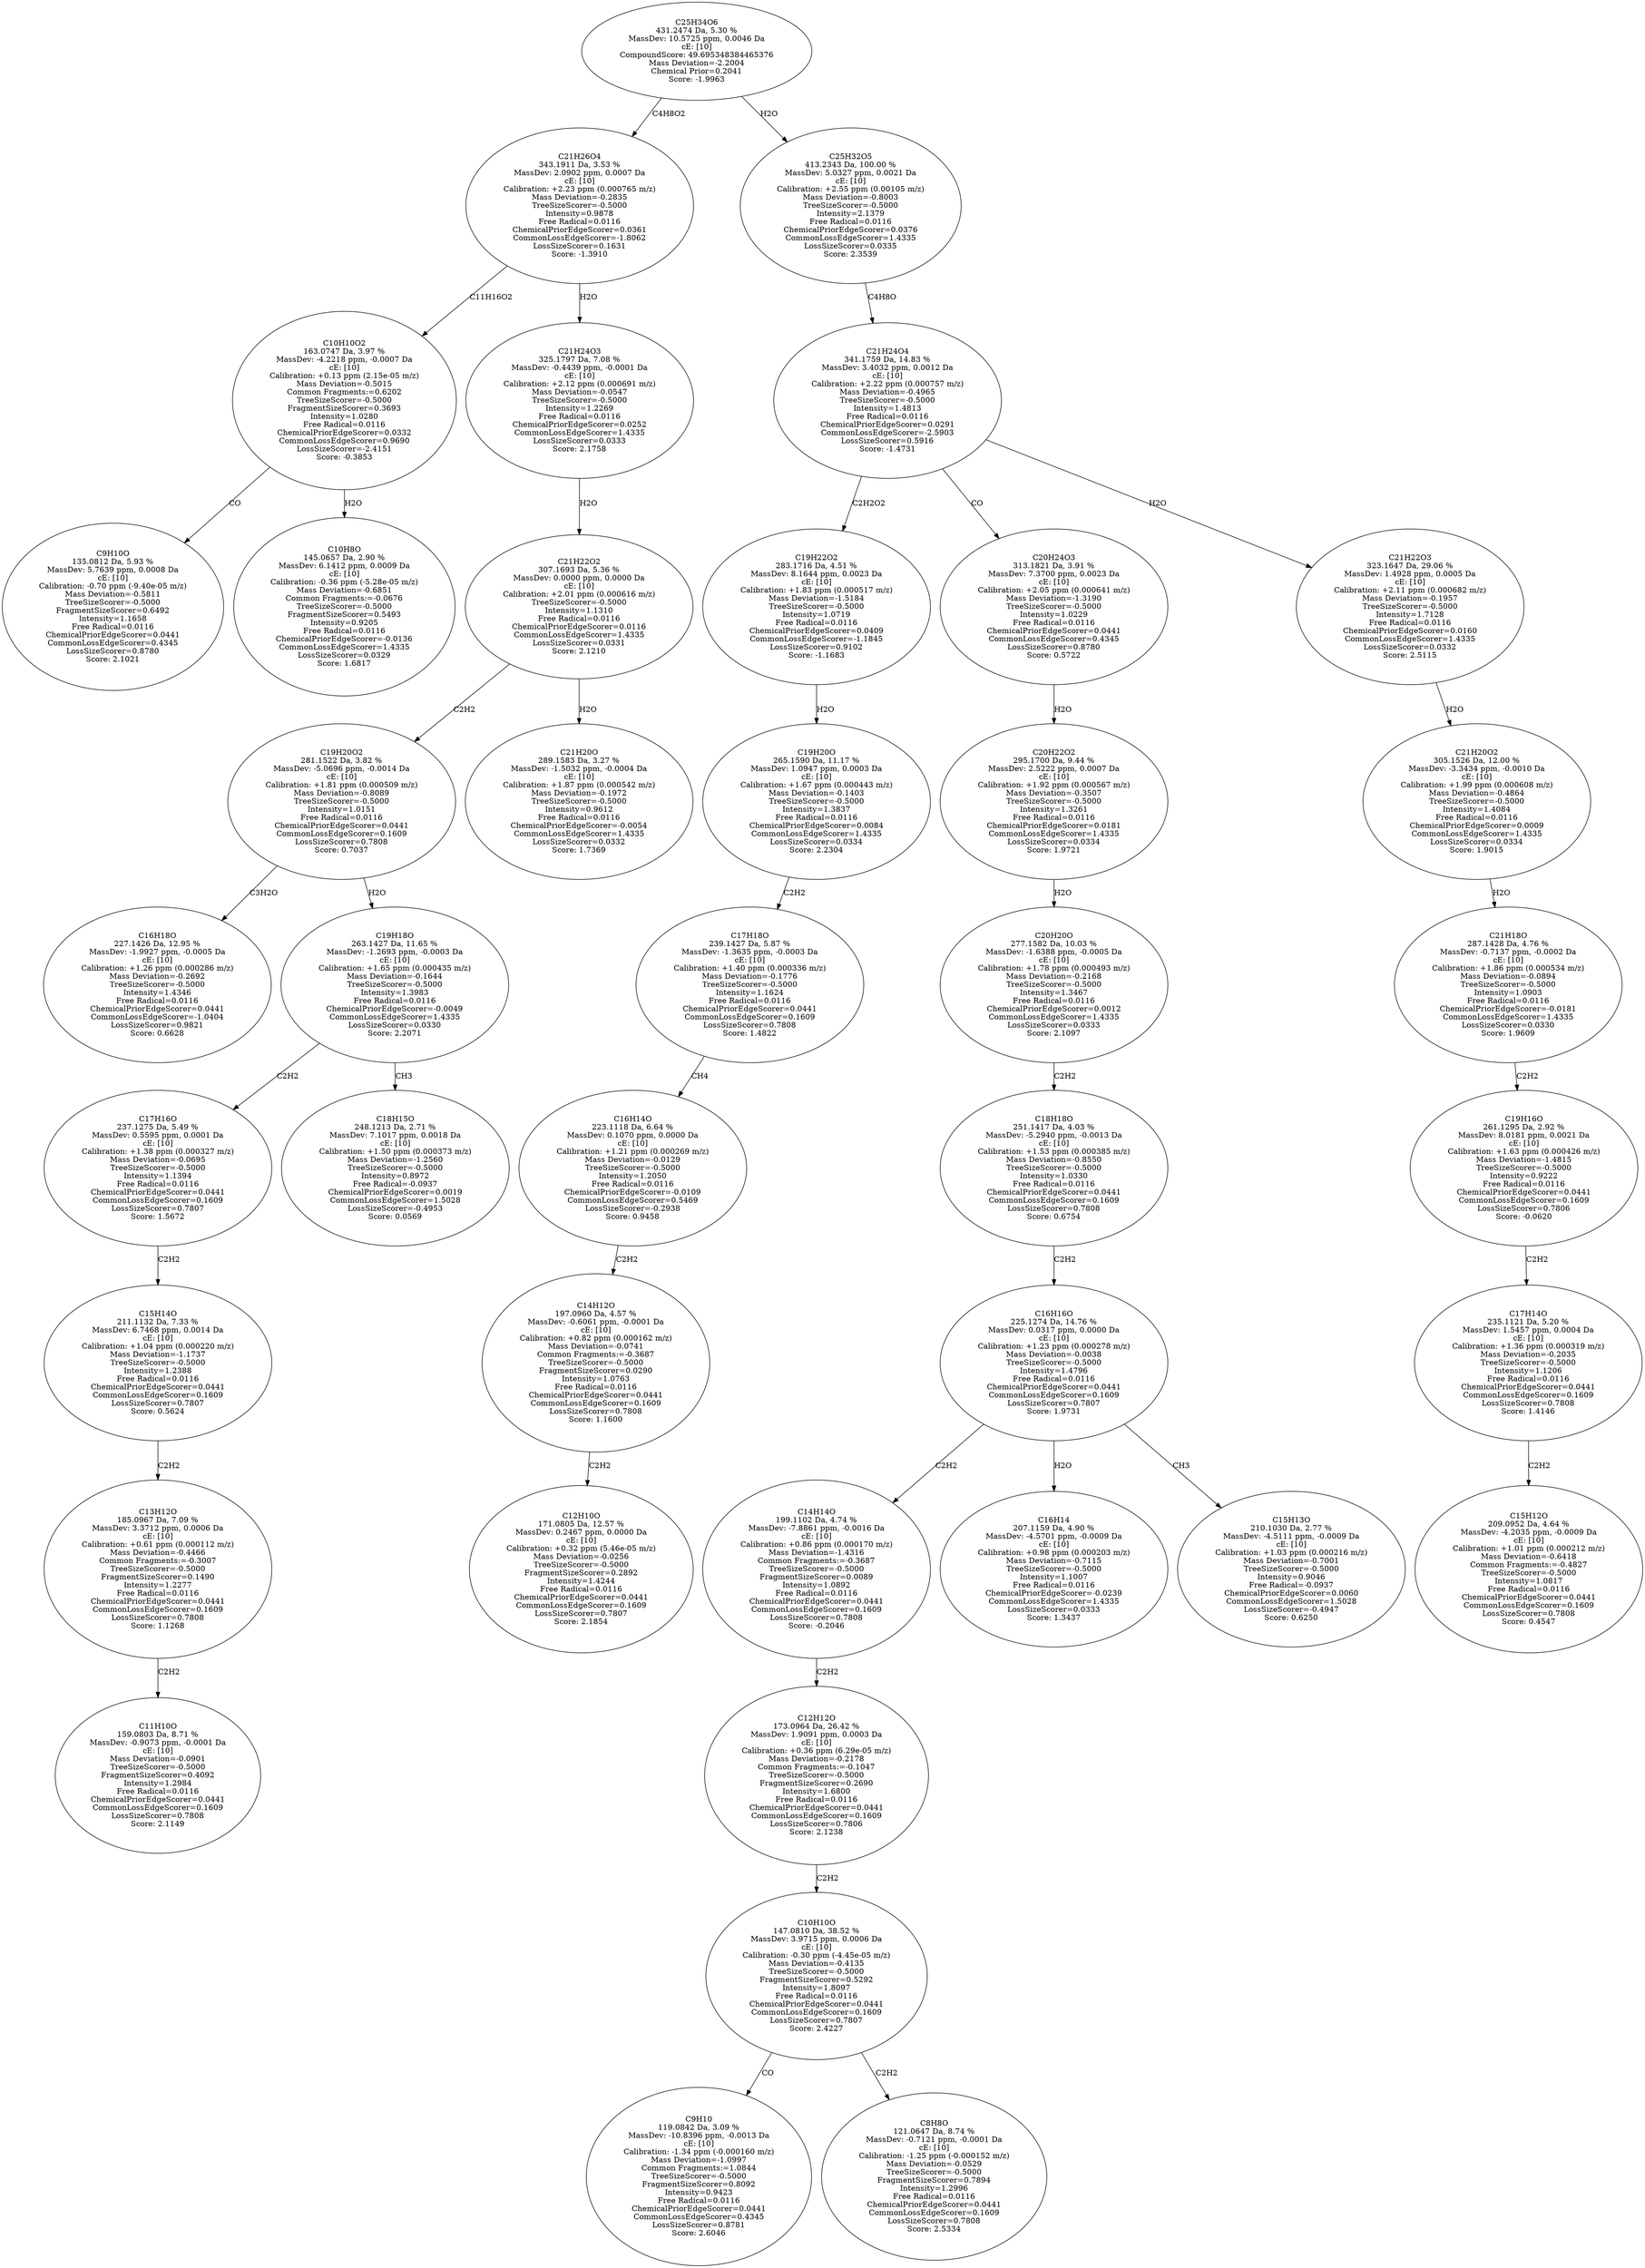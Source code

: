 strict digraph {
v1 [label="C9H10O\n135.0812 Da, 5.93 %\nMassDev: 5.7639 ppm, 0.0008 Da\ncE: [10]\nCalibration: -0.70 ppm (-9.40e-05 m/z)\nMass Deviation=-0.5811\nTreeSizeScorer=-0.5000\nFragmentSizeScorer=0.6492\nIntensity=1.1658\nFree Radical=0.0116\nChemicalPriorEdgeScorer=0.0441\nCommonLossEdgeScorer=0.4345\nLossSizeScorer=0.8780\nScore: 2.1021"];
v2 [label="C10H8O\n145.0657 Da, 2.90 %\nMassDev: 6.1412 ppm, 0.0009 Da\ncE: [10]\nCalibration: -0.36 ppm (-5.28e-05 m/z)\nMass Deviation=-0.6851\nCommon Fragments:=-0.0676\nTreeSizeScorer=-0.5000\nFragmentSizeScorer=0.5493\nIntensity=0.9205\nFree Radical=0.0116\nChemicalPriorEdgeScorer=-0.0136\nCommonLossEdgeScorer=1.4335\nLossSizeScorer=0.0329\nScore: 1.6817"];
v3 [label="C10H10O2\n163.0747 Da, 3.97 %\nMassDev: -4.2218 ppm, -0.0007 Da\ncE: [10]\nCalibration: +0.13 ppm (2.15e-05 m/z)\nMass Deviation=-0.5015\nCommon Fragments:=0.6202\nTreeSizeScorer=-0.5000\nFragmentSizeScorer=0.3693\nIntensity=1.0280\nFree Radical=0.0116\nChemicalPriorEdgeScorer=0.0332\nCommonLossEdgeScorer=0.9690\nLossSizeScorer=-2.4151\nScore: -0.3853"];
v4 [label="C16H18O\n227.1426 Da, 12.95 %\nMassDev: -1.9927 ppm, -0.0005 Da\ncE: [10]\nCalibration: +1.26 ppm (0.000286 m/z)\nMass Deviation=-0.2692\nTreeSizeScorer=-0.5000\nIntensity=1.4346\nFree Radical=0.0116\nChemicalPriorEdgeScorer=0.0441\nCommonLossEdgeScorer=-1.0404\nLossSizeScorer=0.9821\nScore: 0.6628"];
v5 [label="C11H10O\n159.0803 Da, 8.71 %\nMassDev: -0.9073 ppm, -0.0001 Da\ncE: [10]\nMass Deviation=-0.0901\nTreeSizeScorer=-0.5000\nFragmentSizeScorer=0.4092\nIntensity=1.2984\nFree Radical=0.0116\nChemicalPriorEdgeScorer=0.0441\nCommonLossEdgeScorer=0.1609\nLossSizeScorer=0.7808\nScore: 2.1149"];
v6 [label="C13H12O\n185.0967 Da, 7.09 %\nMassDev: 3.3712 ppm, 0.0006 Da\ncE: [10]\nCalibration: +0.61 ppm (0.000112 m/z)\nMass Deviation=-0.4466\nCommon Fragments:=-0.3007\nTreeSizeScorer=-0.5000\nFragmentSizeScorer=0.1490\nIntensity=1.2277\nFree Radical=0.0116\nChemicalPriorEdgeScorer=0.0441\nCommonLossEdgeScorer=0.1609\nLossSizeScorer=0.7808\nScore: 1.1268"];
v7 [label="C15H14O\n211.1132 Da, 7.33 %\nMassDev: 6.7468 ppm, 0.0014 Da\ncE: [10]\nCalibration: +1.04 ppm (0.000220 m/z)\nMass Deviation=-1.1737\nTreeSizeScorer=-0.5000\nIntensity=1.2388\nFree Radical=0.0116\nChemicalPriorEdgeScorer=0.0441\nCommonLossEdgeScorer=0.1609\nLossSizeScorer=0.7807\nScore: 0.5624"];
v8 [label="C17H16O\n237.1275 Da, 5.49 %\nMassDev: 0.5595 ppm, 0.0001 Da\ncE: [10]\nCalibration: +1.38 ppm (0.000327 m/z)\nMass Deviation=-0.0695\nTreeSizeScorer=-0.5000\nIntensity=1.1394\nFree Radical=0.0116\nChemicalPriorEdgeScorer=0.0441\nCommonLossEdgeScorer=0.1609\nLossSizeScorer=0.7807\nScore: 1.5672"];
v9 [label="C18H15O\n248.1213 Da, 2.71 %\nMassDev: 7.1017 ppm, 0.0018 Da\ncE: [10]\nCalibration: +1.50 ppm (0.000373 m/z)\nMass Deviation=-1.2560\nTreeSizeScorer=-0.5000\nIntensity=0.8972\nFree Radical=-0.0937\nChemicalPriorEdgeScorer=0.0019\nCommonLossEdgeScorer=1.5028\nLossSizeScorer=-0.4953\nScore: 0.0569"];
v10 [label="C19H18O\n263.1427 Da, 11.65 %\nMassDev: -1.2693 ppm, -0.0003 Da\ncE: [10]\nCalibration: +1.65 ppm (0.000435 m/z)\nMass Deviation=-0.1644\nTreeSizeScorer=-0.5000\nIntensity=1.3983\nFree Radical=0.0116\nChemicalPriorEdgeScorer=-0.0049\nCommonLossEdgeScorer=1.4335\nLossSizeScorer=0.0330\nScore: 2.2071"];
v11 [label="C19H20O2\n281.1522 Da, 3.82 %\nMassDev: -5.0696 ppm, -0.0014 Da\ncE: [10]\nCalibration: +1.81 ppm (0.000509 m/z)\nMass Deviation=-0.8089\nTreeSizeScorer=-0.5000\nIntensity=1.0151\nFree Radical=0.0116\nChemicalPriorEdgeScorer=0.0441\nCommonLossEdgeScorer=0.1609\nLossSizeScorer=0.7808\nScore: 0.7037"];
v12 [label="C21H20O\n289.1583 Da, 3.27 %\nMassDev: -1.5032 ppm, -0.0004 Da\ncE: [10]\nCalibration: +1.87 ppm (0.000542 m/z)\nMass Deviation=-0.1972\nTreeSizeScorer=-0.5000\nIntensity=0.9612\nFree Radical=0.0116\nChemicalPriorEdgeScorer=-0.0054\nCommonLossEdgeScorer=1.4335\nLossSizeScorer=0.0332\nScore: 1.7369"];
v13 [label="C21H22O2\n307.1693 Da, 5.36 %\nMassDev: 0.0000 ppm, 0.0000 Da\ncE: [10]\nCalibration: +2.01 ppm (0.000616 m/z)\nTreeSizeScorer=-0.5000\nIntensity=1.1310\nFree Radical=0.0116\nChemicalPriorEdgeScorer=0.0116\nCommonLossEdgeScorer=1.4335\nLossSizeScorer=0.0331\nScore: 2.1210"];
v14 [label="C21H24O3\n325.1797 Da, 7.08 %\nMassDev: -0.4439 ppm, -0.0001 Da\ncE: [10]\nCalibration: +2.12 ppm (0.000691 m/z)\nMass Deviation=-0.0547\nTreeSizeScorer=-0.5000\nIntensity=1.2269\nFree Radical=0.0116\nChemicalPriorEdgeScorer=0.0252\nCommonLossEdgeScorer=1.4335\nLossSizeScorer=0.0333\nScore: 2.1758"];
v15 [label="C21H26O4\n343.1911 Da, 3.53 %\nMassDev: 2.0902 ppm, 0.0007 Da\ncE: [10]\nCalibration: +2.23 ppm (0.000765 m/z)\nMass Deviation=-0.2835\nTreeSizeScorer=-0.5000\nIntensity=0.9878\nFree Radical=0.0116\nChemicalPriorEdgeScorer=0.0361\nCommonLossEdgeScorer=-1.8062\nLossSizeScorer=0.1631\nScore: -1.3910"];
v16 [label="C12H10O\n171.0805 Da, 12.57 %\nMassDev: 0.2467 ppm, 0.0000 Da\ncE: [10]\nCalibration: +0.32 ppm (5.46e-05 m/z)\nMass Deviation=-0.0256\nTreeSizeScorer=-0.5000\nFragmentSizeScorer=0.2892\nIntensity=1.4244\nFree Radical=0.0116\nChemicalPriorEdgeScorer=0.0441\nCommonLossEdgeScorer=0.1609\nLossSizeScorer=0.7807\nScore: 2.1854"];
v17 [label="C14H12O\n197.0960 Da, 4.57 %\nMassDev: -0.6061 ppm, -0.0001 Da\ncE: [10]\nCalibration: +0.82 ppm (0.000162 m/z)\nMass Deviation=-0.0741\nCommon Fragments:=-0.3687\nTreeSizeScorer=-0.5000\nFragmentSizeScorer=0.0290\nIntensity=1.0763\nFree Radical=0.0116\nChemicalPriorEdgeScorer=0.0441\nCommonLossEdgeScorer=0.1609\nLossSizeScorer=0.7808\nScore: 1.1600"];
v18 [label="C16H14O\n223.1118 Da, 6.64 %\nMassDev: 0.1070 ppm, 0.0000 Da\ncE: [10]\nCalibration: +1.21 ppm (0.000269 m/z)\nMass Deviation=-0.0129\nTreeSizeScorer=-0.5000\nIntensity=1.2050\nFree Radical=0.0116\nChemicalPriorEdgeScorer=-0.0109\nCommonLossEdgeScorer=0.5469\nLossSizeScorer=-0.2938\nScore: 0.9458"];
v19 [label="C17H18O\n239.1427 Da, 5.87 %\nMassDev: -1.3635 ppm, -0.0003 Da\ncE: [10]\nCalibration: +1.40 ppm (0.000336 m/z)\nMass Deviation=-0.1776\nTreeSizeScorer=-0.5000\nIntensity=1.1624\nFree Radical=0.0116\nChemicalPriorEdgeScorer=0.0441\nCommonLossEdgeScorer=0.1609\nLossSizeScorer=0.7808\nScore: 1.4822"];
v20 [label="C19H20O\n265.1590 Da, 11.17 %\nMassDev: 1.0947 ppm, 0.0003 Da\ncE: [10]\nCalibration: +1.67 ppm (0.000443 m/z)\nMass Deviation=-0.1403\nTreeSizeScorer=-0.5000\nIntensity=1.3837\nFree Radical=0.0116\nChemicalPriorEdgeScorer=0.0084\nCommonLossEdgeScorer=1.4335\nLossSizeScorer=0.0334\nScore: 2.2304"];
v21 [label="C19H22O2\n283.1716 Da, 4.51 %\nMassDev: 8.1644 ppm, 0.0023 Da\ncE: [10]\nCalibration: +1.83 ppm (0.000517 m/z)\nMass Deviation=-1.5184\nTreeSizeScorer=-0.5000\nIntensity=1.0719\nFree Radical=0.0116\nChemicalPriorEdgeScorer=0.0409\nCommonLossEdgeScorer=-1.1845\nLossSizeScorer=0.9102\nScore: -1.1683"];
v22 [label="C9H10\n119.0842 Da, 3.09 %\nMassDev: -10.8396 ppm, -0.0013 Da\ncE: [10]\nCalibration: -1.34 ppm (-0.000160 m/z)\nMass Deviation=-1.0997\nCommon Fragments:=1.0844\nTreeSizeScorer=-0.5000\nFragmentSizeScorer=0.8092\nIntensity=0.9423\nFree Radical=0.0116\nChemicalPriorEdgeScorer=0.0441\nCommonLossEdgeScorer=0.4345\nLossSizeScorer=0.8781\nScore: 2.6046"];
v23 [label="C8H8O\n121.0647 Da, 8.74 %\nMassDev: -0.7121 ppm, -0.0001 Da\ncE: [10]\nCalibration: -1.25 ppm (-0.000152 m/z)\nMass Deviation=-0.0529\nTreeSizeScorer=-0.5000\nFragmentSizeScorer=0.7894\nIntensity=1.2996\nFree Radical=0.0116\nChemicalPriorEdgeScorer=0.0441\nCommonLossEdgeScorer=0.1609\nLossSizeScorer=0.7808\nScore: 2.5334"];
v24 [label="C10H10O\n147.0810 Da, 38.52 %\nMassDev: 3.9715 ppm, 0.0006 Da\ncE: [10]\nCalibration: -0.30 ppm (-4.45e-05 m/z)\nMass Deviation=-0.4135\nTreeSizeScorer=-0.5000\nFragmentSizeScorer=0.5292\nIntensity=1.8097\nFree Radical=0.0116\nChemicalPriorEdgeScorer=0.0441\nCommonLossEdgeScorer=0.1609\nLossSizeScorer=0.7807\nScore: 2.4227"];
v25 [label="C12H12O\n173.0964 Da, 26.42 %\nMassDev: 1.9091 ppm, 0.0003 Da\ncE: [10]\nCalibration: +0.36 ppm (6.29e-05 m/z)\nMass Deviation=-0.2178\nCommon Fragments:=-0.1047\nTreeSizeScorer=-0.5000\nFragmentSizeScorer=0.2690\nIntensity=1.6800\nFree Radical=0.0116\nChemicalPriorEdgeScorer=0.0441\nCommonLossEdgeScorer=0.1609\nLossSizeScorer=0.7806\nScore: 2.1238"];
v26 [label="C14H14O\n199.1102 Da, 4.74 %\nMassDev: -7.8861 ppm, -0.0016 Da\ncE: [10]\nCalibration: +0.86 ppm (0.000170 m/z)\nMass Deviation=-1.4316\nCommon Fragments:=-0.3687\nTreeSizeScorer=-0.5000\nFragmentSizeScorer=0.0089\nIntensity=1.0892\nFree Radical=0.0116\nChemicalPriorEdgeScorer=0.0441\nCommonLossEdgeScorer=0.1609\nLossSizeScorer=0.7808\nScore: -0.2046"];
v27 [label="C16H14\n207.1159 Da, 4.90 %\nMassDev: -4.5701 ppm, -0.0009 Da\ncE: [10]\nCalibration: +0.98 ppm (0.000203 m/z)\nMass Deviation=-0.7115\nTreeSizeScorer=-0.5000\nIntensity=1.1007\nFree Radical=0.0116\nChemicalPriorEdgeScorer=-0.0239\nCommonLossEdgeScorer=1.4335\nLossSizeScorer=0.0333\nScore: 1.3437"];
v28 [label="C15H13O\n210.1030 Da, 2.77 %\nMassDev: -4.5111 ppm, -0.0009 Da\ncE: [10]\nCalibration: +1.03 ppm (0.000216 m/z)\nMass Deviation=-0.7001\nTreeSizeScorer=-0.5000\nIntensity=0.9046\nFree Radical=-0.0937\nChemicalPriorEdgeScorer=0.0060\nCommonLossEdgeScorer=1.5028\nLossSizeScorer=-0.4947\nScore: 0.6250"];
v29 [label="C16H16O\n225.1274 Da, 14.76 %\nMassDev: 0.0317 ppm, 0.0000 Da\ncE: [10]\nCalibration: +1.23 ppm (0.000278 m/z)\nMass Deviation=-0.0038\nTreeSizeScorer=-0.5000\nIntensity=1.4796\nFree Radical=0.0116\nChemicalPriorEdgeScorer=0.0441\nCommonLossEdgeScorer=0.1609\nLossSizeScorer=0.7807\nScore: 1.9731"];
v30 [label="C18H18O\n251.1417 Da, 4.03 %\nMassDev: -5.2940 ppm, -0.0013 Da\ncE: [10]\nCalibration: +1.53 ppm (0.000385 m/z)\nMass Deviation=-0.8550\nTreeSizeScorer=-0.5000\nIntensity=1.0330\nFree Radical=0.0116\nChemicalPriorEdgeScorer=0.0441\nCommonLossEdgeScorer=0.1609\nLossSizeScorer=0.7808\nScore: 0.6754"];
v31 [label="C20H20O\n277.1582 Da, 10.03 %\nMassDev: -1.6388 ppm, -0.0005 Da\ncE: [10]\nCalibration: +1.78 ppm (0.000493 m/z)\nMass Deviation=-0.2168\nTreeSizeScorer=-0.5000\nIntensity=1.3467\nFree Radical=0.0116\nChemicalPriorEdgeScorer=0.0012\nCommonLossEdgeScorer=1.4335\nLossSizeScorer=0.0333\nScore: 2.1097"];
v32 [label="C20H22O2\n295.1700 Da, 9.44 %\nMassDev: 2.5222 ppm, 0.0007 Da\ncE: [10]\nCalibration: +1.92 ppm (0.000567 m/z)\nMass Deviation=-0.3507\nTreeSizeScorer=-0.5000\nIntensity=1.3261\nFree Radical=0.0116\nChemicalPriorEdgeScorer=0.0181\nCommonLossEdgeScorer=1.4335\nLossSizeScorer=0.0334\nScore: 1.9721"];
v33 [label="C20H24O3\n313.1821 Da, 3.91 %\nMassDev: 7.3700 ppm, 0.0023 Da\ncE: [10]\nCalibration: +2.05 ppm (0.000641 m/z)\nMass Deviation=-1.3190\nTreeSizeScorer=-0.5000\nIntensity=1.0229\nFree Radical=0.0116\nChemicalPriorEdgeScorer=0.0441\nCommonLossEdgeScorer=0.4345\nLossSizeScorer=0.8780\nScore: 0.5722"];
v34 [label="C15H12O\n209.0952 Da, 4.64 %\nMassDev: -4.2035 ppm, -0.0009 Da\ncE: [10]\nCalibration: +1.01 ppm (0.000212 m/z)\nMass Deviation=-0.6418\nCommon Fragments:=-0.4827\nTreeSizeScorer=-0.5000\nIntensity=1.0817\nFree Radical=0.0116\nChemicalPriorEdgeScorer=0.0441\nCommonLossEdgeScorer=0.1609\nLossSizeScorer=0.7808\nScore: 0.4547"];
v35 [label="C17H14O\n235.1121 Da, 5.20 %\nMassDev: 1.5457 ppm, 0.0004 Da\ncE: [10]\nCalibration: +1.36 ppm (0.000319 m/z)\nMass Deviation=-0.2035\nTreeSizeScorer=-0.5000\nIntensity=1.1206\nFree Radical=0.0116\nChemicalPriorEdgeScorer=0.0441\nCommonLossEdgeScorer=0.1609\nLossSizeScorer=0.7808\nScore: 1.4146"];
v36 [label="C19H16O\n261.1295 Da, 2.92 %\nMassDev: 8.0181 ppm, 0.0021 Da\ncE: [10]\nCalibration: +1.63 ppm (0.000426 m/z)\nMass Deviation=-1.4815\nTreeSizeScorer=-0.5000\nIntensity=0.9222\nFree Radical=0.0116\nChemicalPriorEdgeScorer=0.0441\nCommonLossEdgeScorer=0.1609\nLossSizeScorer=0.7806\nScore: -0.0620"];
v37 [label="C21H18O\n287.1428 Da, 4.76 %\nMassDev: -0.7137 ppm, -0.0002 Da\ncE: [10]\nCalibration: +1.86 ppm (0.000534 m/z)\nMass Deviation=-0.0894\nTreeSizeScorer=-0.5000\nIntensity=1.0903\nFree Radical=0.0116\nChemicalPriorEdgeScorer=-0.0181\nCommonLossEdgeScorer=1.4335\nLossSizeScorer=0.0330\nScore: 1.9609"];
v38 [label="C21H20O2\n305.1526 Da, 12.00 %\nMassDev: -3.3434 ppm, -0.0010 Da\ncE: [10]\nCalibration: +1.99 ppm (0.000608 m/z)\nMass Deviation=-0.4864\nTreeSizeScorer=-0.5000\nIntensity=1.4084\nFree Radical=0.0116\nChemicalPriorEdgeScorer=0.0009\nCommonLossEdgeScorer=1.4335\nLossSizeScorer=0.0334\nScore: 1.9015"];
v39 [label="C21H22O3\n323.1647 Da, 29.06 %\nMassDev: 1.4928 ppm, 0.0005 Da\ncE: [10]\nCalibration: +2.11 ppm (0.000682 m/z)\nMass Deviation=-0.1957\nTreeSizeScorer=-0.5000\nIntensity=1.7128\nFree Radical=0.0116\nChemicalPriorEdgeScorer=0.0160\nCommonLossEdgeScorer=1.4335\nLossSizeScorer=0.0332\nScore: 2.5115"];
v40 [label="C21H24O4\n341.1759 Da, 14.83 %\nMassDev: 3.4032 ppm, 0.0012 Da\ncE: [10]\nCalibration: +2.22 ppm (0.000757 m/z)\nMass Deviation=-0.4965\nTreeSizeScorer=-0.5000\nIntensity=1.4813\nFree Radical=0.0116\nChemicalPriorEdgeScorer=0.0291\nCommonLossEdgeScorer=-2.5903\nLossSizeScorer=0.5916\nScore: -1.4731"];
v41 [label="C25H32O5\n413.2343 Da, 100.00 %\nMassDev: 5.0327 ppm, 0.0021 Da\ncE: [10]\nCalibration: +2.55 ppm (0.00105 m/z)\nMass Deviation=-0.8003\nTreeSizeScorer=-0.5000\nIntensity=2.1379\nFree Radical=0.0116\nChemicalPriorEdgeScorer=0.0376\nCommonLossEdgeScorer=1.4335\nLossSizeScorer=0.0335\nScore: 2.3539"];
v42 [label="C25H34O6\n431.2474 Da, 5.30 %\nMassDev: 10.5725 ppm, 0.0046 Da\ncE: [10]\nCompoundScore: 49.695348384465376\nMass Deviation=-2.2004\nChemical Prior=0.2041\nScore: -1.9963"];
v3 -> v1 [label="CO"];
v3 -> v2 [label="H2O"];
v15 -> v3 [label="C11H16O2"];
v11 -> v4 [label="C3H2O"];
v6 -> v5 [label="C2H2"];
v7 -> v6 [label="C2H2"];
v8 -> v7 [label="C2H2"];
v10 -> v8 [label="C2H2"];
v10 -> v9 [label="CH3"];
v11 -> v10 [label="H2O"];
v13 -> v11 [label="C2H2"];
v13 -> v12 [label="H2O"];
v14 -> v13 [label="H2O"];
v15 -> v14 [label="H2O"];
v42 -> v15 [label="C4H8O2"];
v17 -> v16 [label="C2H2"];
v18 -> v17 [label="C2H2"];
v19 -> v18 [label="CH4"];
v20 -> v19 [label="C2H2"];
v21 -> v20 [label="H2O"];
v40 -> v21 [label="C2H2O2"];
v24 -> v22 [label="CO"];
v24 -> v23 [label="C2H2"];
v25 -> v24 [label="C2H2"];
v26 -> v25 [label="C2H2"];
v29 -> v26 [label="C2H2"];
v29 -> v27 [label="H2O"];
v29 -> v28 [label="CH3"];
v30 -> v29 [label="C2H2"];
v31 -> v30 [label="C2H2"];
v32 -> v31 [label="H2O"];
v33 -> v32 [label="H2O"];
v40 -> v33 [label="CO"];
v35 -> v34 [label="C2H2"];
v36 -> v35 [label="C2H2"];
v37 -> v36 [label="C2H2"];
v38 -> v37 [label="H2O"];
v39 -> v38 [label="H2O"];
v40 -> v39 [label="H2O"];
v41 -> v40 [label="C4H8O"];
v42 -> v41 [label="H2O"];
}